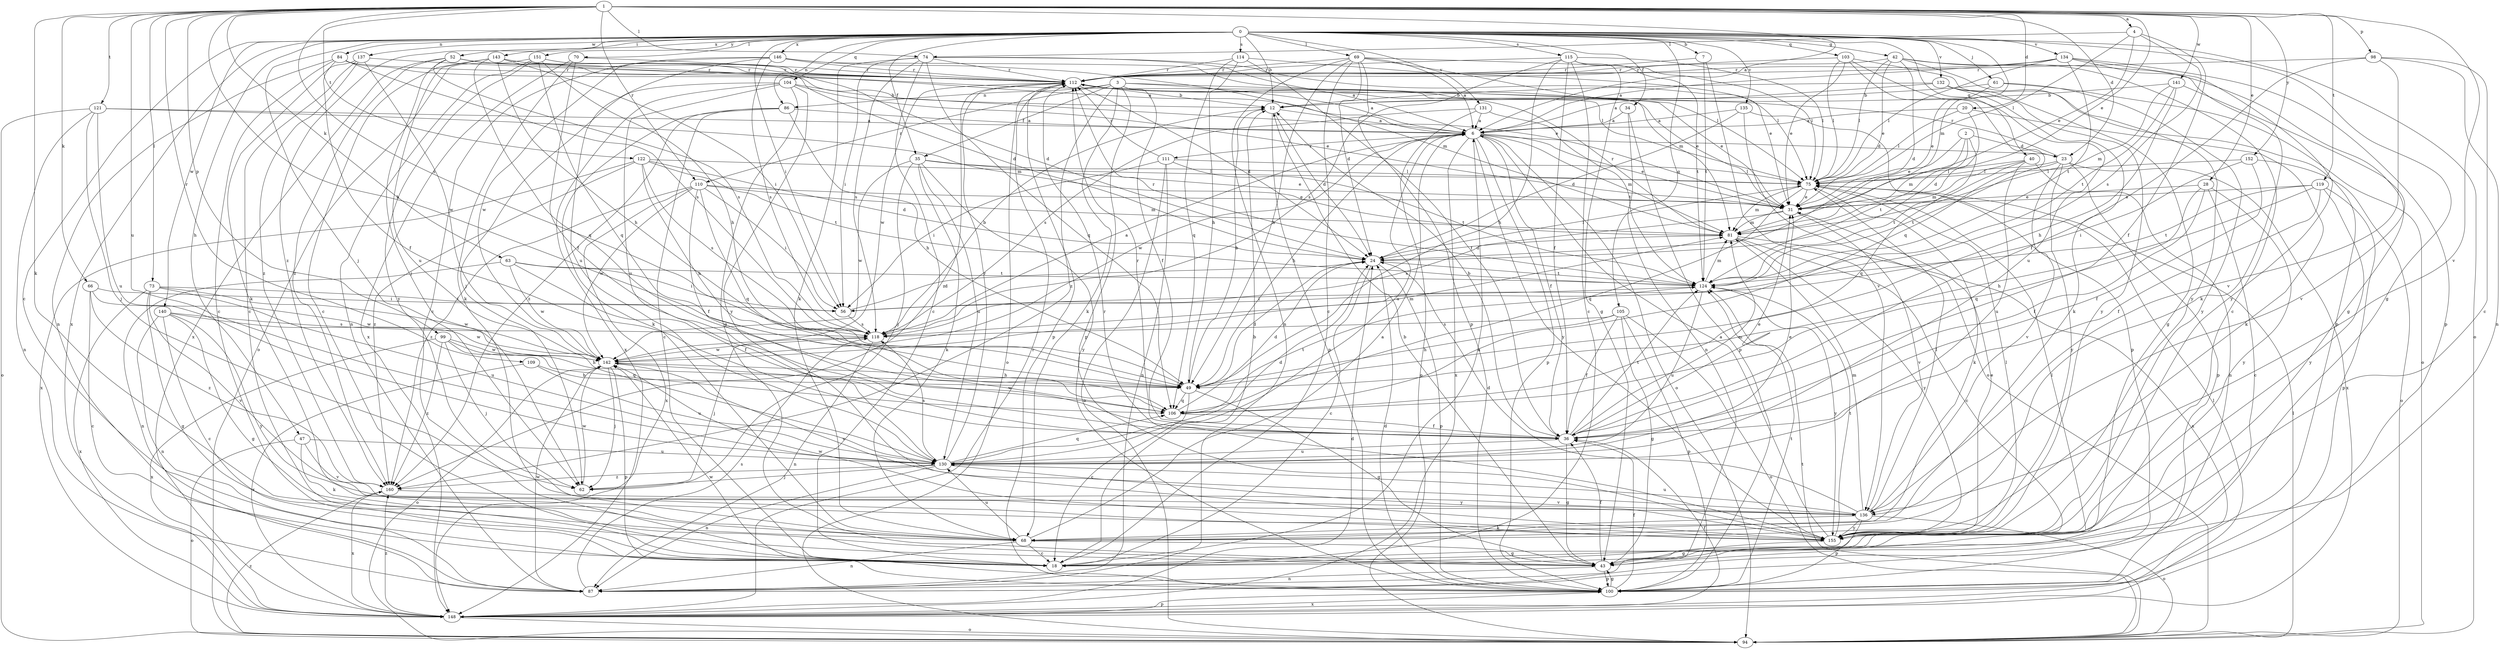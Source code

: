 strict digraph  {
0;
1;
2;
3;
4;
6;
7;
12;
18;
20;
23;
24;
28;
31;
34;
35;
36;
40;
42;
43;
47;
49;
52;
56;
61;
62;
63;
66;
68;
69;
70;
73;
74;
75;
81;
84;
86;
87;
94;
98;
99;
100;
103;
104;
105;
106;
109;
110;
111;
112;
114;
115;
118;
119;
121;
122;
124;
130;
131;
132;
134;
135;
136;
137;
140;
141;
142;
143;
146;
148;
151;
152;
155;
160;
0 -> 7  [label=b];
0 -> 12  [label=b];
0 -> 18  [label=c];
0 -> 34  [label=f];
0 -> 35  [label=f];
0 -> 40  [label=g];
0 -> 42  [label=g];
0 -> 43  [label=g];
0 -> 47  [label=h];
0 -> 52  [label=i];
0 -> 56  [label=i];
0 -> 61  [label=j];
0 -> 62  [label=j];
0 -> 69  [label=l];
0 -> 70  [label=l];
0 -> 81  [label=m];
0 -> 84  [label=n];
0 -> 86  [label=n];
0 -> 94  [label=o];
0 -> 103  [label=q];
0 -> 104  [label=q];
0 -> 105  [label=q];
0 -> 114  [label=s];
0 -> 115  [label=s];
0 -> 131  [label=v];
0 -> 132  [label=v];
0 -> 134  [label=v];
0 -> 135  [label=v];
0 -> 137  [label=w];
0 -> 140  [label=w];
0 -> 143  [label=x];
0 -> 146  [label=x];
0 -> 148  [label=x];
0 -> 151  [label=y];
0 -> 160  [label=z];
1 -> 4  [label=a];
1 -> 6  [label=a];
1 -> 20  [label=d];
1 -> 23  [label=d];
1 -> 28  [label=e];
1 -> 31  [label=e];
1 -> 49  [label=h];
1 -> 63  [label=k];
1 -> 66  [label=k];
1 -> 68  [label=k];
1 -> 73  [label=l];
1 -> 74  [label=l];
1 -> 98  [label=p];
1 -> 99  [label=p];
1 -> 109  [label=r];
1 -> 110  [label=r];
1 -> 118  [label=s];
1 -> 119  [label=t];
1 -> 121  [label=t];
1 -> 122  [label=t];
1 -> 130  [label=u];
1 -> 136  [label=v];
1 -> 141  [label=w];
1 -> 152  [label=y];
2 -> 23  [label=d];
2 -> 31  [label=e];
2 -> 81  [label=m];
2 -> 106  [label=q];
2 -> 124  [label=t];
3 -> 6  [label=a];
3 -> 31  [label=e];
3 -> 35  [label=f];
3 -> 36  [label=f];
3 -> 68  [label=k];
3 -> 86  [label=n];
3 -> 100  [label=p];
3 -> 110  [label=r];
3 -> 160  [label=z];
4 -> 31  [label=e];
4 -> 36  [label=f];
4 -> 74  [label=l];
4 -> 75  [label=l];
4 -> 118  [label=s];
6 -> 23  [label=d];
6 -> 31  [label=e];
6 -> 36  [label=f];
6 -> 49  [label=h];
6 -> 81  [label=m];
6 -> 94  [label=o];
6 -> 100  [label=p];
6 -> 111  [label=r];
6 -> 130  [label=u];
6 -> 142  [label=w];
6 -> 148  [label=x];
6 -> 155  [label=y];
7 -> 112  [label=r];
7 -> 124  [label=t];
7 -> 136  [label=v];
12 -> 6  [label=a];
12 -> 24  [label=d];
12 -> 100  [label=p];
18 -> 6  [label=a];
18 -> 12  [label=b];
20 -> 6  [label=a];
20 -> 24  [label=d];
20 -> 68  [label=k];
20 -> 75  [label=l];
23 -> 75  [label=l];
23 -> 100  [label=p];
23 -> 112  [label=r];
23 -> 124  [label=t];
23 -> 136  [label=v];
23 -> 148  [label=x];
23 -> 155  [label=y];
24 -> 18  [label=c];
24 -> 75  [label=l];
24 -> 100  [label=p];
24 -> 124  [label=t];
28 -> 18  [label=c];
28 -> 31  [label=e];
28 -> 36  [label=f];
28 -> 106  [label=q];
28 -> 155  [label=y];
31 -> 81  [label=m];
31 -> 118  [label=s];
31 -> 136  [label=v];
34 -> 6  [label=a];
34 -> 87  [label=n];
34 -> 100  [label=p];
35 -> 31  [label=e];
35 -> 62  [label=j];
35 -> 68  [label=k];
35 -> 75  [label=l];
35 -> 130  [label=u];
35 -> 142  [label=w];
35 -> 155  [label=y];
36 -> 12  [label=b];
36 -> 31  [label=e];
36 -> 43  [label=g];
36 -> 81  [label=m];
36 -> 112  [label=r];
36 -> 124  [label=t];
36 -> 130  [label=u];
40 -> 75  [label=l];
40 -> 81  [label=m];
40 -> 87  [label=n];
40 -> 124  [label=t];
40 -> 130  [label=u];
42 -> 18  [label=c];
42 -> 24  [label=d];
42 -> 31  [label=e];
42 -> 43  [label=g];
42 -> 75  [label=l];
42 -> 112  [label=r];
42 -> 155  [label=y];
43 -> 12  [label=b];
43 -> 36  [label=f];
43 -> 75  [label=l];
43 -> 87  [label=n];
43 -> 100  [label=p];
47 -> 68  [label=k];
47 -> 94  [label=o];
47 -> 130  [label=u];
47 -> 136  [label=v];
49 -> 12  [label=b];
49 -> 18  [label=c];
49 -> 24  [label=d];
49 -> 43  [label=g];
49 -> 106  [label=q];
52 -> 6  [label=a];
52 -> 31  [label=e];
52 -> 62  [label=j];
52 -> 112  [label=r];
52 -> 118  [label=s];
52 -> 148  [label=x];
52 -> 160  [label=z];
56 -> 24  [label=d];
56 -> 118  [label=s];
61 -> 12  [label=b];
61 -> 31  [label=e];
61 -> 94  [label=o];
61 -> 155  [label=y];
62 -> 142  [label=w];
63 -> 36  [label=f];
63 -> 56  [label=i];
63 -> 87  [label=n];
63 -> 124  [label=t];
63 -> 142  [label=w];
66 -> 18  [label=c];
66 -> 56  [label=i];
66 -> 142  [label=w];
66 -> 160  [label=z];
68 -> 6  [label=a];
68 -> 18  [label=c];
68 -> 43  [label=g];
68 -> 87  [label=n];
68 -> 130  [label=u];
69 -> 6  [label=a];
69 -> 18  [label=c];
69 -> 24  [label=d];
69 -> 49  [label=h];
69 -> 75  [label=l];
69 -> 81  [label=m];
69 -> 87  [label=n];
69 -> 100  [label=p];
69 -> 112  [label=r];
70 -> 36  [label=f];
70 -> 68  [label=k];
70 -> 112  [label=r];
70 -> 148  [label=x];
73 -> 43  [label=g];
73 -> 56  [label=i];
73 -> 130  [label=u];
73 -> 136  [label=v];
73 -> 142  [label=w];
73 -> 148  [label=x];
74 -> 6  [label=a];
74 -> 18  [label=c];
74 -> 56  [label=i];
74 -> 68  [label=k];
74 -> 75  [label=l];
74 -> 106  [label=q];
74 -> 112  [label=r];
74 -> 118  [label=s];
75 -> 31  [label=e];
75 -> 68  [label=k];
75 -> 81  [label=m];
75 -> 106  [label=q];
81 -> 18  [label=c];
81 -> 24  [label=d];
81 -> 112  [label=r];
81 -> 148  [label=x];
81 -> 155  [label=y];
84 -> 18  [label=c];
84 -> 36  [label=f];
84 -> 75  [label=l];
84 -> 87  [label=n];
84 -> 112  [label=r];
84 -> 118  [label=s];
86 -> 6  [label=a];
86 -> 18  [label=c];
86 -> 49  [label=h];
86 -> 68  [label=k];
86 -> 160  [label=z];
87 -> 118  [label=s];
87 -> 142  [label=w];
94 -> 75  [label=l];
94 -> 124  [label=t];
94 -> 160  [label=z];
98 -> 18  [label=c];
98 -> 36  [label=f];
98 -> 87  [label=n];
98 -> 112  [label=r];
98 -> 136  [label=v];
99 -> 49  [label=h];
99 -> 62  [label=j];
99 -> 106  [label=q];
99 -> 142  [label=w];
99 -> 148  [label=x];
99 -> 160  [label=z];
100 -> 24  [label=d];
100 -> 36  [label=f];
100 -> 43  [label=g];
100 -> 124  [label=t];
100 -> 142  [label=w];
100 -> 148  [label=x];
103 -> 31  [label=e];
103 -> 75  [label=l];
103 -> 100  [label=p];
103 -> 106  [label=q];
103 -> 112  [label=r];
103 -> 130  [label=u];
104 -> 12  [label=b];
104 -> 31  [label=e];
104 -> 43  [label=g];
104 -> 62  [label=j];
104 -> 130  [label=u];
104 -> 148  [label=x];
104 -> 155  [label=y];
105 -> 36  [label=f];
105 -> 43  [label=g];
105 -> 49  [label=h];
105 -> 94  [label=o];
105 -> 100  [label=p];
105 -> 118  [label=s];
106 -> 24  [label=d];
106 -> 36  [label=f];
106 -> 124  [label=t];
106 -> 142  [label=w];
109 -> 49  [label=h];
109 -> 130  [label=u];
109 -> 148  [label=x];
110 -> 31  [label=e];
110 -> 36  [label=f];
110 -> 56  [label=i];
110 -> 81  [label=m];
110 -> 106  [label=q];
110 -> 142  [label=w];
110 -> 148  [label=x];
110 -> 160  [label=z];
111 -> 56  [label=i];
111 -> 75  [label=l];
111 -> 87  [label=n];
111 -> 94  [label=o];
111 -> 112  [label=r];
111 -> 124  [label=t];
112 -> 12  [label=b];
112 -> 24  [label=d];
112 -> 31  [label=e];
112 -> 94  [label=o];
112 -> 100  [label=p];
112 -> 142  [label=w];
112 -> 160  [label=z];
114 -> 31  [label=e];
114 -> 36  [label=f];
114 -> 49  [label=h];
114 -> 106  [label=q];
114 -> 112  [label=r];
115 -> 18  [label=c];
115 -> 36  [label=f];
115 -> 43  [label=g];
115 -> 49  [label=h];
115 -> 75  [label=l];
115 -> 112  [label=r];
115 -> 118  [label=s];
115 -> 124  [label=t];
118 -> 6  [label=a];
118 -> 12  [label=b];
118 -> 62  [label=j];
118 -> 87  [label=n];
118 -> 142  [label=w];
119 -> 31  [label=e];
119 -> 36  [label=f];
119 -> 49  [label=h];
119 -> 100  [label=p];
119 -> 124  [label=t];
119 -> 155  [label=y];
121 -> 6  [label=a];
121 -> 62  [label=j];
121 -> 81  [label=m];
121 -> 87  [label=n];
121 -> 94  [label=o];
121 -> 130  [label=u];
122 -> 24  [label=d];
122 -> 49  [label=h];
122 -> 75  [label=l];
122 -> 118  [label=s];
122 -> 124  [label=t];
122 -> 148  [label=x];
122 -> 160  [label=z];
124 -> 56  [label=i];
124 -> 81  [label=m];
124 -> 112  [label=r];
124 -> 130  [label=u];
124 -> 155  [label=y];
130 -> 24  [label=d];
130 -> 31  [label=e];
130 -> 62  [label=j];
130 -> 87  [label=n];
130 -> 106  [label=q];
130 -> 112  [label=r];
130 -> 118  [label=s];
130 -> 155  [label=y];
130 -> 160  [label=z];
131 -> 6  [label=a];
131 -> 94  [label=o];
131 -> 118  [label=s];
131 -> 124  [label=t];
132 -> 6  [label=a];
132 -> 12  [label=b];
132 -> 43  [label=g];
132 -> 68  [label=k];
132 -> 155  [label=y];
134 -> 6  [label=a];
134 -> 68  [label=k];
134 -> 75  [label=l];
134 -> 100  [label=p];
134 -> 112  [label=r];
134 -> 124  [label=t];
134 -> 155  [label=y];
135 -> 6  [label=a];
135 -> 24  [label=d];
135 -> 94  [label=o];
135 -> 100  [label=p];
136 -> 24  [label=d];
136 -> 68  [label=k];
136 -> 75  [label=l];
136 -> 81  [label=m];
136 -> 94  [label=o];
136 -> 100  [label=p];
136 -> 130  [label=u];
136 -> 155  [label=y];
137 -> 18  [label=c];
137 -> 68  [label=k];
137 -> 112  [label=r];
137 -> 142  [label=w];
137 -> 160  [label=z];
140 -> 18  [label=c];
140 -> 43  [label=g];
140 -> 87  [label=n];
140 -> 118  [label=s];
140 -> 142  [label=w];
140 -> 155  [label=y];
141 -> 12  [label=b];
141 -> 49  [label=h];
141 -> 81  [label=m];
141 -> 124  [label=t];
141 -> 136  [label=v];
142 -> 49  [label=h];
142 -> 62  [label=j];
142 -> 81  [label=m];
142 -> 94  [label=o];
142 -> 100  [label=p];
142 -> 136  [label=v];
143 -> 18  [label=c];
143 -> 24  [label=d];
143 -> 49  [label=h];
143 -> 56  [label=i];
143 -> 106  [label=q];
143 -> 112  [label=r];
143 -> 130  [label=u];
146 -> 18  [label=c];
146 -> 75  [label=l];
146 -> 81  [label=m];
146 -> 112  [label=r];
146 -> 118  [label=s];
146 -> 130  [label=u];
146 -> 142  [label=w];
148 -> 24  [label=d];
148 -> 36  [label=f];
148 -> 75  [label=l];
148 -> 94  [label=o];
148 -> 100  [label=p];
148 -> 112  [label=r];
148 -> 160  [label=z];
151 -> 24  [label=d];
151 -> 49  [label=h];
151 -> 87  [label=n];
151 -> 94  [label=o];
151 -> 106  [label=q];
151 -> 112  [label=r];
151 -> 155  [label=y];
152 -> 36  [label=f];
152 -> 56  [label=i];
152 -> 75  [label=l];
152 -> 94  [label=o];
155 -> 6  [label=a];
155 -> 31  [label=e];
155 -> 43  [label=g];
155 -> 75  [label=l];
155 -> 112  [label=r];
155 -> 124  [label=t];
155 -> 142  [label=w];
160 -> 136  [label=v];
160 -> 148  [label=x];
}
